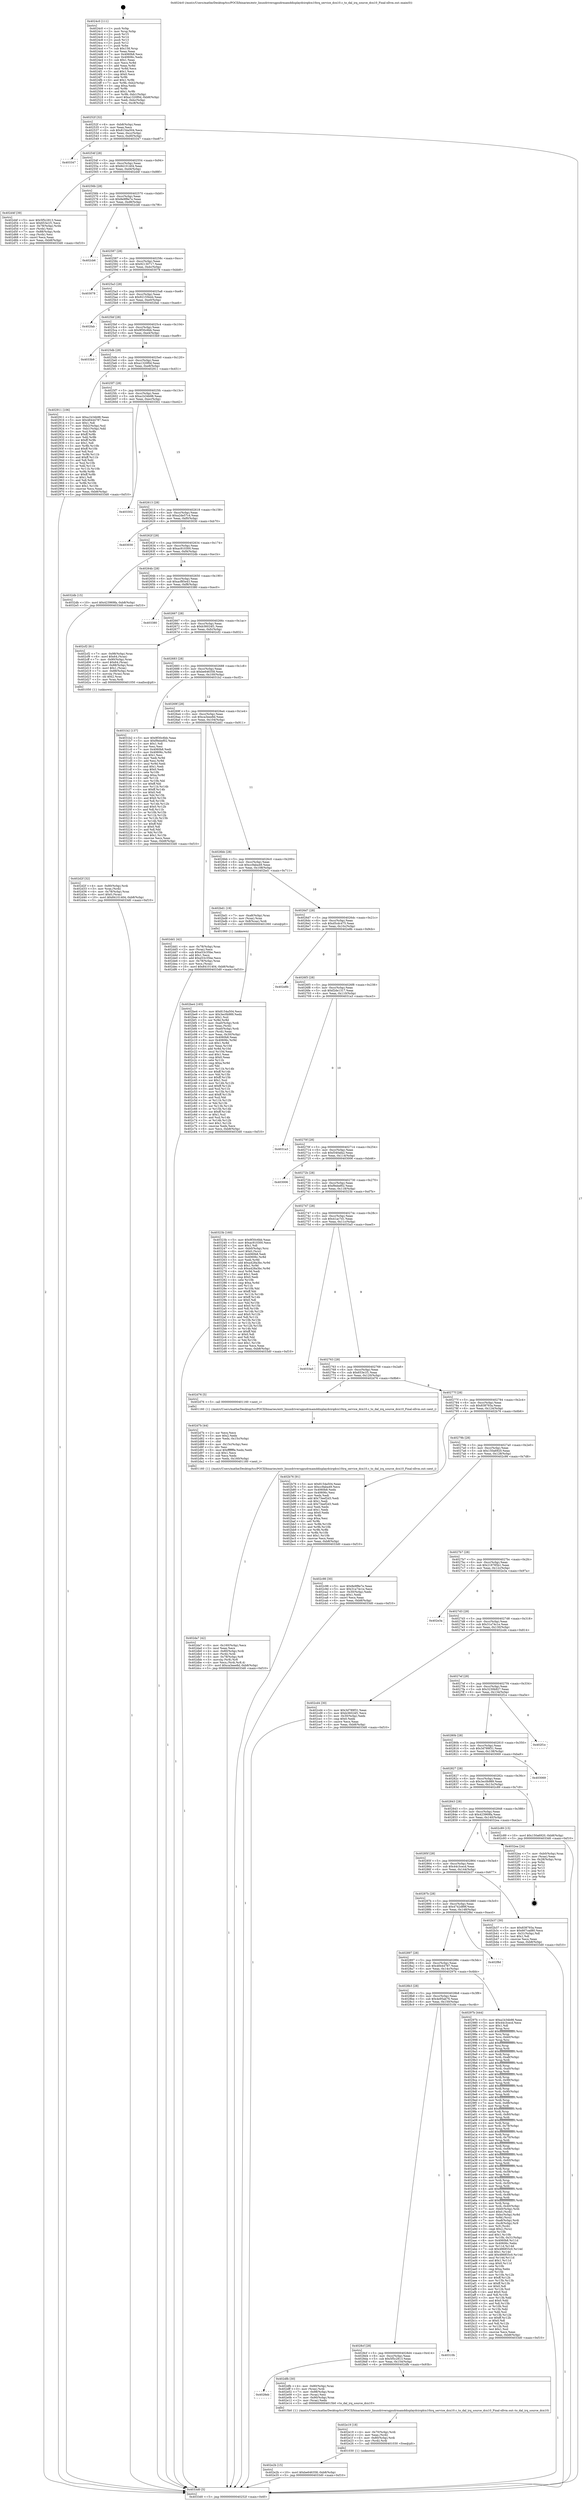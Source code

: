 digraph "0x4024c0" {
  label = "0x4024c0 (/mnt/c/Users/mathe/Desktop/tcc/POCII/binaries/extr_linuxdriversgpudrmamddisplaydcirqdcn10irq_service_dcn10.c_to_dal_irq_source_dcn10_Final-ollvm.out::main(0))"
  labelloc = "t"
  node[shape=record]

  Entry [label="",width=0.3,height=0.3,shape=circle,fillcolor=black,style=filled]
  "0x40252f" [label="{
     0x40252f [32]\l
     | [instrs]\l
     &nbsp;&nbsp;0x40252f \<+6\>: mov -0xb8(%rbp),%eax\l
     &nbsp;&nbsp;0x402535 \<+2\>: mov %eax,%ecx\l
     &nbsp;&nbsp;0x402537 \<+6\>: sub $0x8154a504,%ecx\l
     &nbsp;&nbsp;0x40253d \<+6\>: mov %eax,-0xcc(%rbp)\l
     &nbsp;&nbsp;0x402543 \<+6\>: mov %ecx,-0xd0(%rbp)\l
     &nbsp;&nbsp;0x402549 \<+6\>: je 0000000000403347 \<main+0xe87\>\l
  }"]
  "0x403347" [label="{
     0x403347\l
  }", style=dashed]
  "0x40254f" [label="{
     0x40254f [28]\l
     | [instrs]\l
     &nbsp;&nbsp;0x40254f \<+5\>: jmp 0000000000402554 \<main+0x94\>\l
     &nbsp;&nbsp;0x402554 \<+6\>: mov -0xcc(%rbp),%eax\l
     &nbsp;&nbsp;0x40255a \<+5\>: sub $0x84101404,%eax\l
     &nbsp;&nbsp;0x40255f \<+6\>: mov %eax,-0xd4(%rbp)\l
     &nbsp;&nbsp;0x402565 \<+6\>: je 0000000000402d4f \<main+0x88f\>\l
  }"]
  Exit [label="",width=0.3,height=0.3,shape=circle,fillcolor=black,style=filled,peripheries=2]
  "0x402d4f" [label="{
     0x402d4f [39]\l
     | [instrs]\l
     &nbsp;&nbsp;0x402d4f \<+5\>: mov $0x5f5c2813,%eax\l
     &nbsp;&nbsp;0x402d54 \<+5\>: mov $0x653e1f1,%ecx\l
     &nbsp;&nbsp;0x402d59 \<+4\>: mov -0x78(%rbp),%rdx\l
     &nbsp;&nbsp;0x402d5d \<+2\>: mov (%rdx),%esi\l
     &nbsp;&nbsp;0x402d5f \<+7\>: mov -0x88(%rbp),%rdx\l
     &nbsp;&nbsp;0x402d66 \<+2\>: cmp (%rdx),%esi\l
     &nbsp;&nbsp;0x402d68 \<+3\>: cmovl %ecx,%eax\l
     &nbsp;&nbsp;0x402d6b \<+6\>: mov %eax,-0xb8(%rbp)\l
     &nbsp;&nbsp;0x402d71 \<+5\>: jmp 00000000004033d0 \<main+0xf10\>\l
  }"]
  "0x40256b" [label="{
     0x40256b [28]\l
     | [instrs]\l
     &nbsp;&nbsp;0x40256b \<+5\>: jmp 0000000000402570 \<main+0xb0\>\l
     &nbsp;&nbsp;0x402570 \<+6\>: mov -0xcc(%rbp),%eax\l
     &nbsp;&nbsp;0x402576 \<+5\>: sub $0x8e9f8e7e,%eax\l
     &nbsp;&nbsp;0x40257b \<+6\>: mov %eax,-0xd8(%rbp)\l
     &nbsp;&nbsp;0x402581 \<+6\>: je 0000000000402cb6 \<main+0x7f6\>\l
  }"]
  "0x402e2b" [label="{
     0x402e2b [15]\l
     | [instrs]\l
     &nbsp;&nbsp;0x402e2b \<+10\>: movl $0xbe646358,-0xb8(%rbp)\l
     &nbsp;&nbsp;0x402e35 \<+5\>: jmp 00000000004033d0 \<main+0xf10\>\l
  }"]
  "0x402cb6" [label="{
     0x402cb6\l
  }", style=dashed]
  "0x402587" [label="{
     0x402587 [28]\l
     | [instrs]\l
     &nbsp;&nbsp;0x402587 \<+5\>: jmp 000000000040258c \<main+0xcc\>\l
     &nbsp;&nbsp;0x40258c \<+6\>: mov -0xcc(%rbp),%eax\l
     &nbsp;&nbsp;0x402592 \<+5\>: sub $0x92130717,%eax\l
     &nbsp;&nbsp;0x402597 \<+6\>: mov %eax,-0xdc(%rbp)\l
     &nbsp;&nbsp;0x40259d \<+6\>: je 0000000000403078 \<main+0xbb8\>\l
  }"]
  "0x402e19" [label="{
     0x402e19 [18]\l
     | [instrs]\l
     &nbsp;&nbsp;0x402e19 \<+4\>: mov -0x70(%rbp),%rdi\l
     &nbsp;&nbsp;0x402e1d \<+2\>: mov %eax,(%rdi)\l
     &nbsp;&nbsp;0x402e1f \<+4\>: mov -0x80(%rbp),%rdi\l
     &nbsp;&nbsp;0x402e23 \<+3\>: mov (%rdi),%rdi\l
     &nbsp;&nbsp;0x402e26 \<+5\>: call 0000000000401030 \<free@plt\>\l
     | [calls]\l
     &nbsp;&nbsp;0x401030 \{1\} (unknown)\l
  }"]
  "0x403078" [label="{
     0x403078\l
  }", style=dashed]
  "0x4025a3" [label="{
     0x4025a3 [28]\l
     | [instrs]\l
     &nbsp;&nbsp;0x4025a3 \<+5\>: jmp 00000000004025a8 \<main+0xe8\>\l
     &nbsp;&nbsp;0x4025a8 \<+6\>: mov -0xcc(%rbp),%eax\l
     &nbsp;&nbsp;0x4025ae \<+5\>: sub $0x92155b44,%eax\l
     &nbsp;&nbsp;0x4025b3 \<+6\>: mov %eax,-0xe0(%rbp)\l
     &nbsp;&nbsp;0x4025b9 \<+6\>: je 0000000000402fab \<main+0xaeb\>\l
  }"]
  "0x4028eb" [label="{
     0x4028eb\l
  }", style=dashed]
  "0x402fab" [label="{
     0x402fab\l
  }", style=dashed]
  "0x4025bf" [label="{
     0x4025bf [28]\l
     | [instrs]\l
     &nbsp;&nbsp;0x4025bf \<+5\>: jmp 00000000004025c4 \<main+0x104\>\l
     &nbsp;&nbsp;0x4025c4 \<+6\>: mov -0xcc(%rbp),%eax\l
     &nbsp;&nbsp;0x4025ca \<+5\>: sub $0x9f30c6bb,%eax\l
     &nbsp;&nbsp;0x4025cf \<+6\>: mov %eax,-0xe4(%rbp)\l
     &nbsp;&nbsp;0x4025d5 \<+6\>: je 00000000004033b9 \<main+0xef9\>\l
  }"]
  "0x402dfb" [label="{
     0x402dfb [30]\l
     | [instrs]\l
     &nbsp;&nbsp;0x402dfb \<+4\>: mov -0x80(%rbp),%rax\l
     &nbsp;&nbsp;0x402dff \<+3\>: mov (%rax),%rdi\l
     &nbsp;&nbsp;0x402e02 \<+7\>: mov -0x98(%rbp),%rax\l
     &nbsp;&nbsp;0x402e09 \<+2\>: mov (%rax),%esi\l
     &nbsp;&nbsp;0x402e0b \<+7\>: mov -0x90(%rbp),%rax\l
     &nbsp;&nbsp;0x402e12 \<+2\>: mov (%rax),%edx\l
     &nbsp;&nbsp;0x402e14 \<+5\>: call 00000000004015b0 \<to_dal_irq_source_dcn10\>\l
     | [calls]\l
     &nbsp;&nbsp;0x4015b0 \{1\} (/mnt/c/Users/mathe/Desktop/tcc/POCII/binaries/extr_linuxdriversgpudrmamddisplaydcirqdcn10irq_service_dcn10.c_to_dal_irq_source_dcn10_Final-ollvm.out::to_dal_irq_source_dcn10)\l
  }"]
  "0x4033b9" [label="{
     0x4033b9\l
  }", style=dashed]
  "0x4025db" [label="{
     0x4025db [28]\l
     | [instrs]\l
     &nbsp;&nbsp;0x4025db \<+5\>: jmp 00000000004025e0 \<main+0x120\>\l
     &nbsp;&nbsp;0x4025e0 \<+6\>: mov -0xcc(%rbp),%eax\l
     &nbsp;&nbsp;0x4025e6 \<+5\>: sub $0xa1320f0d,%eax\l
     &nbsp;&nbsp;0x4025eb \<+6\>: mov %eax,-0xe8(%rbp)\l
     &nbsp;&nbsp;0x4025f1 \<+6\>: je 0000000000402911 \<main+0x451\>\l
  }"]
  "0x4028cf" [label="{
     0x4028cf [28]\l
     | [instrs]\l
     &nbsp;&nbsp;0x4028cf \<+5\>: jmp 00000000004028d4 \<main+0x414\>\l
     &nbsp;&nbsp;0x4028d4 \<+6\>: mov -0xcc(%rbp),%eax\l
     &nbsp;&nbsp;0x4028da \<+5\>: sub $0x5f5c2813,%eax\l
     &nbsp;&nbsp;0x4028df \<+6\>: mov %eax,-0x154(%rbp)\l
     &nbsp;&nbsp;0x4028e5 \<+6\>: je 0000000000402dfb \<main+0x93b\>\l
  }"]
  "0x402911" [label="{
     0x402911 [106]\l
     | [instrs]\l
     &nbsp;&nbsp;0x402911 \<+5\>: mov $0xa1b34b98,%eax\l
     &nbsp;&nbsp;0x402916 \<+5\>: mov $0x48444787,%ecx\l
     &nbsp;&nbsp;0x40291b \<+2\>: mov $0x1,%dl\l
     &nbsp;&nbsp;0x40291d \<+7\>: mov -0xb2(%rbp),%sil\l
     &nbsp;&nbsp;0x402924 \<+7\>: mov -0xb1(%rbp),%dil\l
     &nbsp;&nbsp;0x40292b \<+3\>: mov %sil,%r8b\l
     &nbsp;&nbsp;0x40292e \<+4\>: xor $0xff,%r8b\l
     &nbsp;&nbsp;0x402932 \<+3\>: mov %dil,%r9b\l
     &nbsp;&nbsp;0x402935 \<+4\>: xor $0xff,%r9b\l
     &nbsp;&nbsp;0x402939 \<+3\>: xor $0x1,%dl\l
     &nbsp;&nbsp;0x40293c \<+3\>: mov %r8b,%r10b\l
     &nbsp;&nbsp;0x40293f \<+4\>: and $0xff,%r10b\l
     &nbsp;&nbsp;0x402943 \<+3\>: and %dl,%sil\l
     &nbsp;&nbsp;0x402946 \<+3\>: mov %r9b,%r11b\l
     &nbsp;&nbsp;0x402949 \<+4\>: and $0xff,%r11b\l
     &nbsp;&nbsp;0x40294d \<+3\>: and %dl,%dil\l
     &nbsp;&nbsp;0x402950 \<+3\>: or %sil,%r10b\l
     &nbsp;&nbsp;0x402953 \<+3\>: or %dil,%r11b\l
     &nbsp;&nbsp;0x402956 \<+3\>: xor %r11b,%r10b\l
     &nbsp;&nbsp;0x402959 \<+3\>: or %r9b,%r8b\l
     &nbsp;&nbsp;0x40295c \<+4\>: xor $0xff,%r8b\l
     &nbsp;&nbsp;0x402960 \<+3\>: or $0x1,%dl\l
     &nbsp;&nbsp;0x402963 \<+3\>: and %dl,%r8b\l
     &nbsp;&nbsp;0x402966 \<+3\>: or %r8b,%r10b\l
     &nbsp;&nbsp;0x402969 \<+4\>: test $0x1,%r10b\l
     &nbsp;&nbsp;0x40296d \<+3\>: cmovne %ecx,%eax\l
     &nbsp;&nbsp;0x402970 \<+6\>: mov %eax,-0xb8(%rbp)\l
     &nbsp;&nbsp;0x402976 \<+5\>: jmp 00000000004033d0 \<main+0xf10\>\l
  }"]
  "0x4025f7" [label="{
     0x4025f7 [28]\l
     | [instrs]\l
     &nbsp;&nbsp;0x4025f7 \<+5\>: jmp 00000000004025fc \<main+0x13c\>\l
     &nbsp;&nbsp;0x4025fc \<+6\>: mov -0xcc(%rbp),%eax\l
     &nbsp;&nbsp;0x402602 \<+5\>: sub $0xa1b34b98,%eax\l
     &nbsp;&nbsp;0x402607 \<+6\>: mov %eax,-0xec(%rbp)\l
     &nbsp;&nbsp;0x40260d \<+6\>: je 0000000000403302 \<main+0xe42\>\l
  }"]
  "0x4033d0" [label="{
     0x4033d0 [5]\l
     | [instrs]\l
     &nbsp;&nbsp;0x4033d0 \<+5\>: jmp 000000000040252f \<main+0x6f\>\l
  }"]
  "0x4024c0" [label="{
     0x4024c0 [111]\l
     | [instrs]\l
     &nbsp;&nbsp;0x4024c0 \<+1\>: push %rbp\l
     &nbsp;&nbsp;0x4024c1 \<+3\>: mov %rsp,%rbp\l
     &nbsp;&nbsp;0x4024c4 \<+2\>: push %r15\l
     &nbsp;&nbsp;0x4024c6 \<+2\>: push %r14\l
     &nbsp;&nbsp;0x4024c8 \<+2\>: push %r13\l
     &nbsp;&nbsp;0x4024ca \<+2\>: push %r12\l
     &nbsp;&nbsp;0x4024cc \<+1\>: push %rbx\l
     &nbsp;&nbsp;0x4024cd \<+7\>: sub $0x158,%rsp\l
     &nbsp;&nbsp;0x4024d4 \<+2\>: xor %eax,%eax\l
     &nbsp;&nbsp;0x4024d6 \<+7\>: mov 0x4060b8,%ecx\l
     &nbsp;&nbsp;0x4024dd \<+7\>: mov 0x40606c,%edx\l
     &nbsp;&nbsp;0x4024e4 \<+3\>: sub $0x1,%eax\l
     &nbsp;&nbsp;0x4024e7 \<+3\>: mov %ecx,%r8d\l
     &nbsp;&nbsp;0x4024ea \<+3\>: add %eax,%r8d\l
     &nbsp;&nbsp;0x4024ed \<+4\>: imul %r8d,%ecx\l
     &nbsp;&nbsp;0x4024f1 \<+3\>: and $0x1,%ecx\l
     &nbsp;&nbsp;0x4024f4 \<+3\>: cmp $0x0,%ecx\l
     &nbsp;&nbsp;0x4024f7 \<+4\>: sete %r9b\l
     &nbsp;&nbsp;0x4024fb \<+4\>: and $0x1,%r9b\l
     &nbsp;&nbsp;0x4024ff \<+7\>: mov %r9b,-0xb2(%rbp)\l
     &nbsp;&nbsp;0x402506 \<+3\>: cmp $0xa,%edx\l
     &nbsp;&nbsp;0x402509 \<+4\>: setl %r9b\l
     &nbsp;&nbsp;0x40250d \<+4\>: and $0x1,%r9b\l
     &nbsp;&nbsp;0x402511 \<+7\>: mov %r9b,-0xb1(%rbp)\l
     &nbsp;&nbsp;0x402518 \<+10\>: movl $0xa1320f0d,-0xb8(%rbp)\l
     &nbsp;&nbsp;0x402522 \<+6\>: mov %edi,-0xbc(%rbp)\l
     &nbsp;&nbsp;0x402528 \<+7\>: mov %rsi,-0xc8(%rbp)\l
  }"]
  "0x40310b" [label="{
     0x40310b\l
  }", style=dashed]
  "0x403302" [label="{
     0x403302\l
  }", style=dashed]
  "0x402613" [label="{
     0x402613 [28]\l
     | [instrs]\l
     &nbsp;&nbsp;0x402613 \<+5\>: jmp 0000000000402618 \<main+0x158\>\l
     &nbsp;&nbsp;0x402618 \<+6\>: mov -0xcc(%rbp),%eax\l
     &nbsp;&nbsp;0x40261e \<+5\>: sub $0xa2de57c4,%eax\l
     &nbsp;&nbsp;0x402623 \<+6\>: mov %eax,-0xf0(%rbp)\l
     &nbsp;&nbsp;0x402629 \<+6\>: je 0000000000403030 \<main+0xb70\>\l
  }"]
  "0x402da7" [label="{
     0x402da7 [42]\l
     | [instrs]\l
     &nbsp;&nbsp;0x402da7 \<+6\>: mov -0x160(%rbp),%ecx\l
     &nbsp;&nbsp;0x402dad \<+3\>: imul %eax,%ecx\l
     &nbsp;&nbsp;0x402db0 \<+4\>: mov -0x80(%rbp),%rdi\l
     &nbsp;&nbsp;0x402db4 \<+3\>: mov (%rdi),%rdi\l
     &nbsp;&nbsp;0x402db7 \<+4\>: mov -0x78(%rbp),%r8\l
     &nbsp;&nbsp;0x402dbb \<+3\>: movslq (%r8),%r8\l
     &nbsp;&nbsp;0x402dbe \<+4\>: mov %ecx,(%rdi,%r8,4)\l
     &nbsp;&nbsp;0x402dc2 \<+10\>: movl $0xca3eee8d,-0xb8(%rbp)\l
     &nbsp;&nbsp;0x402dcc \<+5\>: jmp 00000000004033d0 \<main+0xf10\>\l
  }"]
  "0x403030" [label="{
     0x403030\l
  }", style=dashed]
  "0x40262f" [label="{
     0x40262f [28]\l
     | [instrs]\l
     &nbsp;&nbsp;0x40262f \<+5\>: jmp 0000000000402634 \<main+0x174\>\l
     &nbsp;&nbsp;0x402634 \<+6\>: mov -0xcc(%rbp),%eax\l
     &nbsp;&nbsp;0x40263a \<+5\>: sub $0xac910300,%eax\l
     &nbsp;&nbsp;0x40263f \<+6\>: mov %eax,-0xf4(%rbp)\l
     &nbsp;&nbsp;0x402645 \<+6\>: je 00000000004032db \<main+0xe1b\>\l
  }"]
  "0x402d7b" [label="{
     0x402d7b [44]\l
     | [instrs]\l
     &nbsp;&nbsp;0x402d7b \<+2\>: xor %ecx,%ecx\l
     &nbsp;&nbsp;0x402d7d \<+5\>: mov $0x2,%edx\l
     &nbsp;&nbsp;0x402d82 \<+6\>: mov %edx,-0x15c(%rbp)\l
     &nbsp;&nbsp;0x402d88 \<+1\>: cltd\l
     &nbsp;&nbsp;0x402d89 \<+6\>: mov -0x15c(%rbp),%esi\l
     &nbsp;&nbsp;0x402d8f \<+2\>: idiv %esi\l
     &nbsp;&nbsp;0x402d91 \<+6\>: imul $0xfffffffe,%edx,%edx\l
     &nbsp;&nbsp;0x402d97 \<+3\>: sub $0x1,%ecx\l
     &nbsp;&nbsp;0x402d9a \<+2\>: sub %ecx,%edx\l
     &nbsp;&nbsp;0x402d9c \<+6\>: mov %edx,-0x160(%rbp)\l
     &nbsp;&nbsp;0x402da2 \<+5\>: call 0000000000401160 \<next_i\>\l
     | [calls]\l
     &nbsp;&nbsp;0x401160 \{1\} (/mnt/c/Users/mathe/Desktop/tcc/POCII/binaries/extr_linuxdriversgpudrmamddisplaydcirqdcn10irq_service_dcn10.c_to_dal_irq_source_dcn10_Final-ollvm.out::next_i)\l
  }"]
  "0x4032db" [label="{
     0x4032db [15]\l
     | [instrs]\l
     &nbsp;&nbsp;0x4032db \<+10\>: movl $0x423969fa,-0xb8(%rbp)\l
     &nbsp;&nbsp;0x4032e5 \<+5\>: jmp 00000000004033d0 \<main+0xf10\>\l
  }"]
  "0x40264b" [label="{
     0x40264b [28]\l
     | [instrs]\l
     &nbsp;&nbsp;0x40264b \<+5\>: jmp 0000000000402650 \<main+0x190\>\l
     &nbsp;&nbsp;0x402650 \<+6\>: mov -0xcc(%rbp),%eax\l
     &nbsp;&nbsp;0x402656 \<+5\>: sub $0xacf85e43,%eax\l
     &nbsp;&nbsp;0x40265b \<+6\>: mov %eax,-0xf8(%rbp)\l
     &nbsp;&nbsp;0x402661 \<+6\>: je 0000000000403380 \<main+0xec0\>\l
  }"]
  "0x402d2f" [label="{
     0x402d2f [32]\l
     | [instrs]\l
     &nbsp;&nbsp;0x402d2f \<+4\>: mov -0x80(%rbp),%rdi\l
     &nbsp;&nbsp;0x402d33 \<+3\>: mov %rax,(%rdi)\l
     &nbsp;&nbsp;0x402d36 \<+4\>: mov -0x78(%rbp),%rax\l
     &nbsp;&nbsp;0x402d3a \<+6\>: movl $0x0,(%rax)\l
     &nbsp;&nbsp;0x402d40 \<+10\>: movl $0x84101404,-0xb8(%rbp)\l
     &nbsp;&nbsp;0x402d4a \<+5\>: jmp 00000000004033d0 \<main+0xf10\>\l
  }"]
  "0x403380" [label="{
     0x403380\l
  }", style=dashed]
  "0x402667" [label="{
     0x402667 [28]\l
     | [instrs]\l
     &nbsp;&nbsp;0x402667 \<+5\>: jmp 000000000040266c \<main+0x1ac\>\l
     &nbsp;&nbsp;0x40266c \<+6\>: mov -0xcc(%rbp),%eax\l
     &nbsp;&nbsp;0x402672 \<+5\>: sub $0xb36024f1,%eax\l
     &nbsp;&nbsp;0x402677 \<+6\>: mov %eax,-0xfc(%rbp)\l
     &nbsp;&nbsp;0x40267d \<+6\>: je 0000000000402cf2 \<main+0x832\>\l
  }"]
  "0x402be4" [label="{
     0x402be4 [165]\l
     | [instrs]\l
     &nbsp;&nbsp;0x402be4 \<+5\>: mov $0x8154a504,%ecx\l
     &nbsp;&nbsp;0x402be9 \<+5\>: mov $0x3ec0b989,%edx\l
     &nbsp;&nbsp;0x402bee \<+3\>: mov $0x1,%sil\l
     &nbsp;&nbsp;0x402bf1 \<+3\>: xor %r8d,%r8d\l
     &nbsp;&nbsp;0x402bf4 \<+7\>: mov -0xa0(%rbp),%rdi\l
     &nbsp;&nbsp;0x402bfb \<+2\>: mov %eax,(%rdi)\l
     &nbsp;&nbsp;0x402bfd \<+7\>: mov -0xa0(%rbp),%rdi\l
     &nbsp;&nbsp;0x402c04 \<+2\>: mov (%rdi),%eax\l
     &nbsp;&nbsp;0x402c06 \<+3\>: mov %eax,-0x30(%rbp)\l
     &nbsp;&nbsp;0x402c09 \<+7\>: mov 0x4060b8,%eax\l
     &nbsp;&nbsp;0x402c10 \<+8\>: mov 0x40606c,%r9d\l
     &nbsp;&nbsp;0x402c18 \<+4\>: sub $0x1,%r8d\l
     &nbsp;&nbsp;0x402c1c \<+3\>: mov %eax,%r10d\l
     &nbsp;&nbsp;0x402c1f \<+3\>: add %r8d,%r10d\l
     &nbsp;&nbsp;0x402c22 \<+4\>: imul %r10d,%eax\l
     &nbsp;&nbsp;0x402c26 \<+3\>: and $0x1,%eax\l
     &nbsp;&nbsp;0x402c29 \<+3\>: cmp $0x0,%eax\l
     &nbsp;&nbsp;0x402c2c \<+4\>: sete %r11b\l
     &nbsp;&nbsp;0x402c30 \<+4\>: cmp $0xa,%r9d\l
     &nbsp;&nbsp;0x402c34 \<+3\>: setl %bl\l
     &nbsp;&nbsp;0x402c37 \<+3\>: mov %r11b,%r14b\l
     &nbsp;&nbsp;0x402c3a \<+4\>: xor $0xff,%r14b\l
     &nbsp;&nbsp;0x402c3e \<+3\>: mov %bl,%r15b\l
     &nbsp;&nbsp;0x402c41 \<+4\>: xor $0xff,%r15b\l
     &nbsp;&nbsp;0x402c45 \<+4\>: xor $0x1,%sil\l
     &nbsp;&nbsp;0x402c49 \<+3\>: mov %r14b,%r12b\l
     &nbsp;&nbsp;0x402c4c \<+4\>: and $0xff,%r12b\l
     &nbsp;&nbsp;0x402c50 \<+3\>: and %sil,%r11b\l
     &nbsp;&nbsp;0x402c53 \<+3\>: mov %r15b,%r13b\l
     &nbsp;&nbsp;0x402c56 \<+4\>: and $0xff,%r13b\l
     &nbsp;&nbsp;0x402c5a \<+3\>: and %sil,%bl\l
     &nbsp;&nbsp;0x402c5d \<+3\>: or %r11b,%r12b\l
     &nbsp;&nbsp;0x402c60 \<+3\>: or %bl,%r13b\l
     &nbsp;&nbsp;0x402c63 \<+3\>: xor %r13b,%r12b\l
     &nbsp;&nbsp;0x402c66 \<+3\>: or %r15b,%r14b\l
     &nbsp;&nbsp;0x402c69 \<+4\>: xor $0xff,%r14b\l
     &nbsp;&nbsp;0x402c6d \<+4\>: or $0x1,%sil\l
     &nbsp;&nbsp;0x402c71 \<+3\>: and %sil,%r14b\l
     &nbsp;&nbsp;0x402c74 \<+3\>: or %r14b,%r12b\l
     &nbsp;&nbsp;0x402c77 \<+4\>: test $0x1,%r12b\l
     &nbsp;&nbsp;0x402c7b \<+3\>: cmovne %edx,%ecx\l
     &nbsp;&nbsp;0x402c7e \<+6\>: mov %ecx,-0xb8(%rbp)\l
     &nbsp;&nbsp;0x402c84 \<+5\>: jmp 00000000004033d0 \<main+0xf10\>\l
  }"]
  "0x402cf2" [label="{
     0x402cf2 [61]\l
     | [instrs]\l
     &nbsp;&nbsp;0x402cf2 \<+7\>: mov -0x98(%rbp),%rax\l
     &nbsp;&nbsp;0x402cf9 \<+6\>: movl $0x64,(%rax)\l
     &nbsp;&nbsp;0x402cff \<+7\>: mov -0x90(%rbp),%rax\l
     &nbsp;&nbsp;0x402d06 \<+6\>: movl $0x64,(%rax)\l
     &nbsp;&nbsp;0x402d0c \<+7\>: mov -0x88(%rbp),%rax\l
     &nbsp;&nbsp;0x402d13 \<+6\>: movl $0x1,(%rax)\l
     &nbsp;&nbsp;0x402d19 \<+7\>: mov -0x88(%rbp),%rax\l
     &nbsp;&nbsp;0x402d20 \<+3\>: movslq (%rax),%rax\l
     &nbsp;&nbsp;0x402d23 \<+4\>: shl $0x2,%rax\l
     &nbsp;&nbsp;0x402d27 \<+3\>: mov %rax,%rdi\l
     &nbsp;&nbsp;0x402d2a \<+5\>: call 0000000000401050 \<malloc@plt\>\l
     | [calls]\l
     &nbsp;&nbsp;0x401050 \{1\} (unknown)\l
  }"]
  "0x402683" [label="{
     0x402683 [28]\l
     | [instrs]\l
     &nbsp;&nbsp;0x402683 \<+5\>: jmp 0000000000402688 \<main+0x1c8\>\l
     &nbsp;&nbsp;0x402688 \<+6\>: mov -0xcc(%rbp),%eax\l
     &nbsp;&nbsp;0x40268e \<+5\>: sub $0xbe646358,%eax\l
     &nbsp;&nbsp;0x402693 \<+6\>: mov %eax,-0x100(%rbp)\l
     &nbsp;&nbsp;0x402699 \<+6\>: je 00000000004031b2 \<main+0xcf2\>\l
  }"]
  "0x4028b3" [label="{
     0x4028b3 [28]\l
     | [instrs]\l
     &nbsp;&nbsp;0x4028b3 \<+5\>: jmp 00000000004028b8 \<main+0x3f8\>\l
     &nbsp;&nbsp;0x4028b8 \<+6\>: mov -0xcc(%rbp),%eax\l
     &nbsp;&nbsp;0x4028be \<+5\>: sub $0x4e95ab76,%eax\l
     &nbsp;&nbsp;0x4028c3 \<+6\>: mov %eax,-0x150(%rbp)\l
     &nbsp;&nbsp;0x4028c9 \<+6\>: je 000000000040310b \<main+0xc4b\>\l
  }"]
  "0x4031b2" [label="{
     0x4031b2 [137]\l
     | [instrs]\l
     &nbsp;&nbsp;0x4031b2 \<+5\>: mov $0x9f30c6bb,%eax\l
     &nbsp;&nbsp;0x4031b7 \<+5\>: mov $0xf9ebef02,%ecx\l
     &nbsp;&nbsp;0x4031bc \<+2\>: mov $0x1,%dl\l
     &nbsp;&nbsp;0x4031be \<+2\>: xor %esi,%esi\l
     &nbsp;&nbsp;0x4031c0 \<+7\>: mov 0x4060b8,%edi\l
     &nbsp;&nbsp;0x4031c7 \<+8\>: mov 0x40606c,%r8d\l
     &nbsp;&nbsp;0x4031cf \<+3\>: sub $0x1,%esi\l
     &nbsp;&nbsp;0x4031d2 \<+3\>: mov %edi,%r9d\l
     &nbsp;&nbsp;0x4031d5 \<+3\>: add %esi,%r9d\l
     &nbsp;&nbsp;0x4031d8 \<+4\>: imul %r9d,%edi\l
     &nbsp;&nbsp;0x4031dc \<+3\>: and $0x1,%edi\l
     &nbsp;&nbsp;0x4031df \<+3\>: cmp $0x0,%edi\l
     &nbsp;&nbsp;0x4031e2 \<+4\>: sete %r10b\l
     &nbsp;&nbsp;0x4031e6 \<+4\>: cmp $0xa,%r8d\l
     &nbsp;&nbsp;0x4031ea \<+4\>: setl %r11b\l
     &nbsp;&nbsp;0x4031ee \<+3\>: mov %r10b,%bl\l
     &nbsp;&nbsp;0x4031f1 \<+3\>: xor $0xff,%bl\l
     &nbsp;&nbsp;0x4031f4 \<+3\>: mov %r11b,%r14b\l
     &nbsp;&nbsp;0x4031f7 \<+4\>: xor $0xff,%r14b\l
     &nbsp;&nbsp;0x4031fb \<+3\>: xor $0x0,%dl\l
     &nbsp;&nbsp;0x4031fe \<+3\>: mov %bl,%r15b\l
     &nbsp;&nbsp;0x403201 \<+4\>: and $0x0,%r15b\l
     &nbsp;&nbsp;0x403205 \<+3\>: and %dl,%r10b\l
     &nbsp;&nbsp;0x403208 \<+3\>: mov %r14b,%r12b\l
     &nbsp;&nbsp;0x40320b \<+4\>: and $0x0,%r12b\l
     &nbsp;&nbsp;0x40320f \<+3\>: and %dl,%r11b\l
     &nbsp;&nbsp;0x403212 \<+3\>: or %r10b,%r15b\l
     &nbsp;&nbsp;0x403215 \<+3\>: or %r11b,%r12b\l
     &nbsp;&nbsp;0x403218 \<+3\>: xor %r12b,%r15b\l
     &nbsp;&nbsp;0x40321b \<+3\>: or %r14b,%bl\l
     &nbsp;&nbsp;0x40321e \<+3\>: xor $0xff,%bl\l
     &nbsp;&nbsp;0x403221 \<+3\>: or $0x0,%dl\l
     &nbsp;&nbsp;0x403224 \<+2\>: and %dl,%bl\l
     &nbsp;&nbsp;0x403226 \<+3\>: or %bl,%r15b\l
     &nbsp;&nbsp;0x403229 \<+4\>: test $0x1,%r15b\l
     &nbsp;&nbsp;0x40322d \<+3\>: cmovne %ecx,%eax\l
     &nbsp;&nbsp;0x403230 \<+6\>: mov %eax,-0xb8(%rbp)\l
     &nbsp;&nbsp;0x403236 \<+5\>: jmp 00000000004033d0 \<main+0xf10\>\l
  }"]
  "0x40269f" [label="{
     0x40269f [28]\l
     | [instrs]\l
     &nbsp;&nbsp;0x40269f \<+5\>: jmp 00000000004026a4 \<main+0x1e4\>\l
     &nbsp;&nbsp;0x4026a4 \<+6\>: mov -0xcc(%rbp),%eax\l
     &nbsp;&nbsp;0x4026aa \<+5\>: sub $0xca3eee8d,%eax\l
     &nbsp;&nbsp;0x4026af \<+6\>: mov %eax,-0x104(%rbp)\l
     &nbsp;&nbsp;0x4026b5 \<+6\>: je 0000000000402dd1 \<main+0x911\>\l
  }"]
  "0x40297b" [label="{
     0x40297b [444]\l
     | [instrs]\l
     &nbsp;&nbsp;0x40297b \<+5\>: mov $0xa1b34b98,%eax\l
     &nbsp;&nbsp;0x402980 \<+5\>: mov $0x44c3cecd,%ecx\l
     &nbsp;&nbsp;0x402985 \<+2\>: mov $0x1,%dl\l
     &nbsp;&nbsp;0x402987 \<+3\>: mov %rsp,%rsi\l
     &nbsp;&nbsp;0x40298a \<+4\>: add $0xfffffffffffffff0,%rsi\l
     &nbsp;&nbsp;0x40298e \<+3\>: mov %rsi,%rsp\l
     &nbsp;&nbsp;0x402991 \<+7\>: mov %rsi,-0xb0(%rbp)\l
     &nbsp;&nbsp;0x402998 \<+3\>: mov %rsp,%rsi\l
     &nbsp;&nbsp;0x40299b \<+4\>: add $0xfffffffffffffff0,%rsi\l
     &nbsp;&nbsp;0x40299f \<+3\>: mov %rsi,%rsp\l
     &nbsp;&nbsp;0x4029a2 \<+3\>: mov %rsp,%rdi\l
     &nbsp;&nbsp;0x4029a5 \<+4\>: add $0xfffffffffffffff0,%rdi\l
     &nbsp;&nbsp;0x4029a9 \<+3\>: mov %rdi,%rsp\l
     &nbsp;&nbsp;0x4029ac \<+7\>: mov %rdi,-0xa8(%rbp)\l
     &nbsp;&nbsp;0x4029b3 \<+3\>: mov %rsp,%rdi\l
     &nbsp;&nbsp;0x4029b6 \<+4\>: add $0xfffffffffffffff0,%rdi\l
     &nbsp;&nbsp;0x4029ba \<+3\>: mov %rdi,%rsp\l
     &nbsp;&nbsp;0x4029bd \<+7\>: mov %rdi,-0xa0(%rbp)\l
     &nbsp;&nbsp;0x4029c4 \<+3\>: mov %rsp,%rdi\l
     &nbsp;&nbsp;0x4029c7 \<+4\>: add $0xfffffffffffffff0,%rdi\l
     &nbsp;&nbsp;0x4029cb \<+3\>: mov %rdi,%rsp\l
     &nbsp;&nbsp;0x4029ce \<+7\>: mov %rdi,-0x98(%rbp)\l
     &nbsp;&nbsp;0x4029d5 \<+3\>: mov %rsp,%rdi\l
     &nbsp;&nbsp;0x4029d8 \<+4\>: add $0xfffffffffffffff0,%rdi\l
     &nbsp;&nbsp;0x4029dc \<+3\>: mov %rdi,%rsp\l
     &nbsp;&nbsp;0x4029df \<+7\>: mov %rdi,-0x90(%rbp)\l
     &nbsp;&nbsp;0x4029e6 \<+3\>: mov %rsp,%rdi\l
     &nbsp;&nbsp;0x4029e9 \<+4\>: add $0xfffffffffffffff0,%rdi\l
     &nbsp;&nbsp;0x4029ed \<+3\>: mov %rdi,%rsp\l
     &nbsp;&nbsp;0x4029f0 \<+7\>: mov %rdi,-0x88(%rbp)\l
     &nbsp;&nbsp;0x4029f7 \<+3\>: mov %rsp,%rdi\l
     &nbsp;&nbsp;0x4029fa \<+4\>: add $0xfffffffffffffff0,%rdi\l
     &nbsp;&nbsp;0x4029fe \<+3\>: mov %rdi,%rsp\l
     &nbsp;&nbsp;0x402a01 \<+4\>: mov %rdi,-0x80(%rbp)\l
     &nbsp;&nbsp;0x402a05 \<+3\>: mov %rsp,%rdi\l
     &nbsp;&nbsp;0x402a08 \<+4\>: add $0xfffffffffffffff0,%rdi\l
     &nbsp;&nbsp;0x402a0c \<+3\>: mov %rdi,%rsp\l
     &nbsp;&nbsp;0x402a0f \<+4\>: mov %rdi,-0x78(%rbp)\l
     &nbsp;&nbsp;0x402a13 \<+3\>: mov %rsp,%rdi\l
     &nbsp;&nbsp;0x402a16 \<+4\>: add $0xfffffffffffffff0,%rdi\l
     &nbsp;&nbsp;0x402a1a \<+3\>: mov %rdi,%rsp\l
     &nbsp;&nbsp;0x402a1d \<+4\>: mov %rdi,-0x70(%rbp)\l
     &nbsp;&nbsp;0x402a21 \<+3\>: mov %rsp,%rdi\l
     &nbsp;&nbsp;0x402a24 \<+4\>: add $0xfffffffffffffff0,%rdi\l
     &nbsp;&nbsp;0x402a28 \<+3\>: mov %rdi,%rsp\l
     &nbsp;&nbsp;0x402a2b \<+4\>: mov %rdi,-0x68(%rbp)\l
     &nbsp;&nbsp;0x402a2f \<+3\>: mov %rsp,%rdi\l
     &nbsp;&nbsp;0x402a32 \<+4\>: add $0xfffffffffffffff0,%rdi\l
     &nbsp;&nbsp;0x402a36 \<+3\>: mov %rdi,%rsp\l
     &nbsp;&nbsp;0x402a39 \<+4\>: mov %rdi,-0x60(%rbp)\l
     &nbsp;&nbsp;0x402a3d \<+3\>: mov %rsp,%rdi\l
     &nbsp;&nbsp;0x402a40 \<+4\>: add $0xfffffffffffffff0,%rdi\l
     &nbsp;&nbsp;0x402a44 \<+3\>: mov %rdi,%rsp\l
     &nbsp;&nbsp;0x402a47 \<+4\>: mov %rdi,-0x58(%rbp)\l
     &nbsp;&nbsp;0x402a4b \<+3\>: mov %rsp,%rdi\l
     &nbsp;&nbsp;0x402a4e \<+4\>: add $0xfffffffffffffff0,%rdi\l
     &nbsp;&nbsp;0x402a52 \<+3\>: mov %rdi,%rsp\l
     &nbsp;&nbsp;0x402a55 \<+4\>: mov %rdi,-0x50(%rbp)\l
     &nbsp;&nbsp;0x402a59 \<+3\>: mov %rsp,%rdi\l
     &nbsp;&nbsp;0x402a5c \<+4\>: add $0xfffffffffffffff0,%rdi\l
     &nbsp;&nbsp;0x402a60 \<+3\>: mov %rdi,%rsp\l
     &nbsp;&nbsp;0x402a63 \<+4\>: mov %rdi,-0x48(%rbp)\l
     &nbsp;&nbsp;0x402a67 \<+3\>: mov %rsp,%rdi\l
     &nbsp;&nbsp;0x402a6a \<+4\>: add $0xfffffffffffffff0,%rdi\l
     &nbsp;&nbsp;0x402a6e \<+3\>: mov %rdi,%rsp\l
     &nbsp;&nbsp;0x402a71 \<+4\>: mov %rdi,-0x40(%rbp)\l
     &nbsp;&nbsp;0x402a75 \<+7\>: mov -0xb0(%rbp),%rdi\l
     &nbsp;&nbsp;0x402a7c \<+6\>: movl $0x0,(%rdi)\l
     &nbsp;&nbsp;0x402a82 \<+7\>: mov -0xbc(%rbp),%r8d\l
     &nbsp;&nbsp;0x402a89 \<+3\>: mov %r8d,(%rsi)\l
     &nbsp;&nbsp;0x402a8c \<+7\>: mov -0xa8(%rbp),%rdi\l
     &nbsp;&nbsp;0x402a93 \<+7\>: mov -0xc8(%rbp),%r9\l
     &nbsp;&nbsp;0x402a9a \<+3\>: mov %r9,(%rdi)\l
     &nbsp;&nbsp;0x402a9d \<+3\>: cmpl $0x2,(%rsi)\l
     &nbsp;&nbsp;0x402aa0 \<+4\>: setne %r10b\l
     &nbsp;&nbsp;0x402aa4 \<+4\>: and $0x1,%r10b\l
     &nbsp;&nbsp;0x402aa8 \<+4\>: mov %r10b,-0x31(%rbp)\l
     &nbsp;&nbsp;0x402aac \<+8\>: mov 0x4060b8,%r11d\l
     &nbsp;&nbsp;0x402ab4 \<+7\>: mov 0x40606c,%ebx\l
     &nbsp;&nbsp;0x402abb \<+3\>: mov %r11d,%r14d\l
     &nbsp;&nbsp;0x402abe \<+7\>: sub $0x486855c0,%r14d\l
     &nbsp;&nbsp;0x402ac5 \<+4\>: sub $0x1,%r14d\l
     &nbsp;&nbsp;0x402ac9 \<+7\>: add $0x486855c0,%r14d\l
     &nbsp;&nbsp;0x402ad0 \<+4\>: imul %r14d,%r11d\l
     &nbsp;&nbsp;0x402ad4 \<+4\>: and $0x1,%r11d\l
     &nbsp;&nbsp;0x402ad8 \<+4\>: cmp $0x0,%r11d\l
     &nbsp;&nbsp;0x402adc \<+4\>: sete %r10b\l
     &nbsp;&nbsp;0x402ae0 \<+3\>: cmp $0xa,%ebx\l
     &nbsp;&nbsp;0x402ae3 \<+4\>: setl %r15b\l
     &nbsp;&nbsp;0x402ae7 \<+3\>: mov %r10b,%r12b\l
     &nbsp;&nbsp;0x402aea \<+4\>: xor $0xff,%r12b\l
     &nbsp;&nbsp;0x402aee \<+3\>: mov %r15b,%r13b\l
     &nbsp;&nbsp;0x402af1 \<+4\>: xor $0xff,%r13b\l
     &nbsp;&nbsp;0x402af5 \<+3\>: xor $0x0,%dl\l
     &nbsp;&nbsp;0x402af8 \<+3\>: mov %r12b,%sil\l
     &nbsp;&nbsp;0x402afb \<+4\>: and $0x0,%sil\l
     &nbsp;&nbsp;0x402aff \<+3\>: and %dl,%r10b\l
     &nbsp;&nbsp;0x402b02 \<+3\>: mov %r13b,%dil\l
     &nbsp;&nbsp;0x402b05 \<+4\>: and $0x0,%dil\l
     &nbsp;&nbsp;0x402b09 \<+3\>: and %dl,%r15b\l
     &nbsp;&nbsp;0x402b0c \<+3\>: or %r10b,%sil\l
     &nbsp;&nbsp;0x402b0f \<+3\>: or %r15b,%dil\l
     &nbsp;&nbsp;0x402b12 \<+3\>: xor %dil,%sil\l
     &nbsp;&nbsp;0x402b15 \<+3\>: or %r13b,%r12b\l
     &nbsp;&nbsp;0x402b18 \<+4\>: xor $0xff,%r12b\l
     &nbsp;&nbsp;0x402b1c \<+3\>: or $0x0,%dl\l
     &nbsp;&nbsp;0x402b1f \<+3\>: and %dl,%r12b\l
     &nbsp;&nbsp;0x402b22 \<+3\>: or %r12b,%sil\l
     &nbsp;&nbsp;0x402b25 \<+4\>: test $0x1,%sil\l
     &nbsp;&nbsp;0x402b29 \<+3\>: cmovne %ecx,%eax\l
     &nbsp;&nbsp;0x402b2c \<+6\>: mov %eax,-0xb8(%rbp)\l
     &nbsp;&nbsp;0x402b32 \<+5\>: jmp 00000000004033d0 \<main+0xf10\>\l
  }"]
  "0x402dd1" [label="{
     0x402dd1 [42]\l
     | [instrs]\l
     &nbsp;&nbsp;0x402dd1 \<+4\>: mov -0x78(%rbp),%rax\l
     &nbsp;&nbsp;0x402dd5 \<+2\>: mov (%rax),%ecx\l
     &nbsp;&nbsp;0x402dd7 \<+6\>: sub $0xe53c35be,%ecx\l
     &nbsp;&nbsp;0x402ddd \<+3\>: add $0x1,%ecx\l
     &nbsp;&nbsp;0x402de0 \<+6\>: add $0xe53c35be,%ecx\l
     &nbsp;&nbsp;0x402de6 \<+4\>: mov -0x78(%rbp),%rax\l
     &nbsp;&nbsp;0x402dea \<+2\>: mov %ecx,(%rax)\l
     &nbsp;&nbsp;0x402dec \<+10\>: movl $0x84101404,-0xb8(%rbp)\l
     &nbsp;&nbsp;0x402df6 \<+5\>: jmp 00000000004033d0 \<main+0xf10\>\l
  }"]
  "0x4026bb" [label="{
     0x4026bb [28]\l
     | [instrs]\l
     &nbsp;&nbsp;0x4026bb \<+5\>: jmp 00000000004026c0 \<main+0x200\>\l
     &nbsp;&nbsp;0x4026c0 \<+6\>: mov -0xcc(%rbp),%eax\l
     &nbsp;&nbsp;0x4026c6 \<+5\>: sub $0xcc9aba49,%eax\l
     &nbsp;&nbsp;0x4026cb \<+6\>: mov %eax,-0x108(%rbp)\l
     &nbsp;&nbsp;0x4026d1 \<+6\>: je 0000000000402bd1 \<main+0x711\>\l
  }"]
  "0x402897" [label="{
     0x402897 [28]\l
     | [instrs]\l
     &nbsp;&nbsp;0x402897 \<+5\>: jmp 000000000040289c \<main+0x3dc\>\l
     &nbsp;&nbsp;0x40289c \<+6\>: mov -0xcc(%rbp),%eax\l
     &nbsp;&nbsp;0x4028a2 \<+5\>: sub $0x48444787,%eax\l
     &nbsp;&nbsp;0x4028a7 \<+6\>: mov %eax,-0x14c(%rbp)\l
     &nbsp;&nbsp;0x4028ad \<+6\>: je 000000000040297b \<main+0x4bb\>\l
  }"]
  "0x402bd1" [label="{
     0x402bd1 [19]\l
     | [instrs]\l
     &nbsp;&nbsp;0x402bd1 \<+7\>: mov -0xa8(%rbp),%rax\l
     &nbsp;&nbsp;0x402bd8 \<+3\>: mov (%rax),%rax\l
     &nbsp;&nbsp;0x402bdb \<+4\>: mov 0x8(%rax),%rdi\l
     &nbsp;&nbsp;0x402bdf \<+5\>: call 0000000000401060 \<atoi@plt\>\l
     | [calls]\l
     &nbsp;&nbsp;0x401060 \{1\} (unknown)\l
  }"]
  "0x4026d7" [label="{
     0x4026d7 [28]\l
     | [instrs]\l
     &nbsp;&nbsp;0x4026d7 \<+5\>: jmp 00000000004026dc \<main+0x21c\>\l
     &nbsp;&nbsp;0x4026dc \<+6\>: mov -0xcc(%rbp),%eax\l
     &nbsp;&nbsp;0x4026e2 \<+5\>: sub $0xd5cdc475,%eax\l
     &nbsp;&nbsp;0x4026e7 \<+6\>: mov %eax,-0x10c(%rbp)\l
     &nbsp;&nbsp;0x4026ed \<+6\>: je 0000000000402e8b \<main+0x9cb\>\l
  }"]
  "0x402f8d" [label="{
     0x402f8d\l
  }", style=dashed]
  "0x402e8b" [label="{
     0x402e8b\l
  }", style=dashed]
  "0x4026f3" [label="{
     0x4026f3 [28]\l
     | [instrs]\l
     &nbsp;&nbsp;0x4026f3 \<+5\>: jmp 00000000004026f8 \<main+0x238\>\l
     &nbsp;&nbsp;0x4026f8 \<+6\>: mov -0xcc(%rbp),%eax\l
     &nbsp;&nbsp;0x4026fe \<+5\>: sub $0xf2de1317,%eax\l
     &nbsp;&nbsp;0x402703 \<+6\>: mov %eax,-0x110(%rbp)\l
     &nbsp;&nbsp;0x402709 \<+6\>: je 00000000004031a3 \<main+0xce3\>\l
  }"]
  "0x40287b" [label="{
     0x40287b [28]\l
     | [instrs]\l
     &nbsp;&nbsp;0x40287b \<+5\>: jmp 0000000000402880 \<main+0x3c0\>\l
     &nbsp;&nbsp;0x402880 \<+6\>: mov -0xcc(%rbp),%eax\l
     &nbsp;&nbsp;0x402886 \<+5\>: sub $0x4742d89f,%eax\l
     &nbsp;&nbsp;0x40288b \<+6\>: mov %eax,-0x148(%rbp)\l
     &nbsp;&nbsp;0x402891 \<+6\>: je 0000000000402f8d \<main+0xacd\>\l
  }"]
  "0x4031a3" [label="{
     0x4031a3\l
  }", style=dashed]
  "0x40270f" [label="{
     0x40270f [28]\l
     | [instrs]\l
     &nbsp;&nbsp;0x40270f \<+5\>: jmp 0000000000402714 \<main+0x254\>\l
     &nbsp;&nbsp;0x402714 \<+6\>: mov -0xcc(%rbp),%eax\l
     &nbsp;&nbsp;0x40271a \<+5\>: sub $0xf340afa2,%eax\l
     &nbsp;&nbsp;0x40271f \<+6\>: mov %eax,-0x114(%rbp)\l
     &nbsp;&nbsp;0x402725 \<+6\>: je 0000000000403006 \<main+0xb46\>\l
  }"]
  "0x402b37" [label="{
     0x402b37 [30]\l
     | [instrs]\l
     &nbsp;&nbsp;0x402b37 \<+5\>: mov $0x838793a,%eax\l
     &nbsp;&nbsp;0x402b3c \<+5\>: mov $0x667cad80,%ecx\l
     &nbsp;&nbsp;0x402b41 \<+3\>: mov -0x31(%rbp),%dl\l
     &nbsp;&nbsp;0x402b44 \<+3\>: test $0x1,%dl\l
     &nbsp;&nbsp;0x402b47 \<+3\>: cmovne %ecx,%eax\l
     &nbsp;&nbsp;0x402b4a \<+6\>: mov %eax,-0xb8(%rbp)\l
     &nbsp;&nbsp;0x402b50 \<+5\>: jmp 00000000004033d0 \<main+0xf10\>\l
  }"]
  "0x403006" [label="{
     0x403006\l
  }", style=dashed]
  "0x40272b" [label="{
     0x40272b [28]\l
     | [instrs]\l
     &nbsp;&nbsp;0x40272b \<+5\>: jmp 0000000000402730 \<main+0x270\>\l
     &nbsp;&nbsp;0x402730 \<+6\>: mov -0xcc(%rbp),%eax\l
     &nbsp;&nbsp;0x402736 \<+5\>: sub $0xf9ebef02,%eax\l
     &nbsp;&nbsp;0x40273b \<+6\>: mov %eax,-0x118(%rbp)\l
     &nbsp;&nbsp;0x402741 \<+6\>: je 000000000040323b \<main+0xd7b\>\l
  }"]
  "0x40285f" [label="{
     0x40285f [28]\l
     | [instrs]\l
     &nbsp;&nbsp;0x40285f \<+5\>: jmp 0000000000402864 \<main+0x3a4\>\l
     &nbsp;&nbsp;0x402864 \<+6\>: mov -0xcc(%rbp),%eax\l
     &nbsp;&nbsp;0x40286a \<+5\>: sub $0x44c3cecd,%eax\l
     &nbsp;&nbsp;0x40286f \<+6\>: mov %eax,-0x144(%rbp)\l
     &nbsp;&nbsp;0x402875 \<+6\>: je 0000000000402b37 \<main+0x677\>\l
  }"]
  "0x40323b" [label="{
     0x40323b [160]\l
     | [instrs]\l
     &nbsp;&nbsp;0x40323b \<+5\>: mov $0x9f30c6bb,%eax\l
     &nbsp;&nbsp;0x403240 \<+5\>: mov $0xac910300,%ecx\l
     &nbsp;&nbsp;0x403245 \<+2\>: mov $0x1,%dl\l
     &nbsp;&nbsp;0x403247 \<+7\>: mov -0xb0(%rbp),%rsi\l
     &nbsp;&nbsp;0x40324e \<+6\>: movl $0x0,(%rsi)\l
     &nbsp;&nbsp;0x403254 \<+7\>: mov 0x4060b8,%edi\l
     &nbsp;&nbsp;0x40325b \<+8\>: mov 0x40606c,%r8d\l
     &nbsp;&nbsp;0x403263 \<+3\>: mov %edi,%r9d\l
     &nbsp;&nbsp;0x403266 \<+7\>: add $0xa428a3bc,%r9d\l
     &nbsp;&nbsp;0x40326d \<+4\>: sub $0x1,%r9d\l
     &nbsp;&nbsp;0x403271 \<+7\>: sub $0xa428a3bc,%r9d\l
     &nbsp;&nbsp;0x403278 \<+4\>: imul %r9d,%edi\l
     &nbsp;&nbsp;0x40327c \<+3\>: and $0x1,%edi\l
     &nbsp;&nbsp;0x40327f \<+3\>: cmp $0x0,%edi\l
     &nbsp;&nbsp;0x403282 \<+4\>: sete %r10b\l
     &nbsp;&nbsp;0x403286 \<+4\>: cmp $0xa,%r8d\l
     &nbsp;&nbsp;0x40328a \<+4\>: setl %r11b\l
     &nbsp;&nbsp;0x40328e \<+3\>: mov %r10b,%bl\l
     &nbsp;&nbsp;0x403291 \<+3\>: xor $0xff,%bl\l
     &nbsp;&nbsp;0x403294 \<+3\>: mov %r11b,%r14b\l
     &nbsp;&nbsp;0x403297 \<+4\>: xor $0xff,%r14b\l
     &nbsp;&nbsp;0x40329b \<+3\>: xor $0x0,%dl\l
     &nbsp;&nbsp;0x40329e \<+3\>: mov %bl,%r15b\l
     &nbsp;&nbsp;0x4032a1 \<+4\>: and $0x0,%r15b\l
     &nbsp;&nbsp;0x4032a5 \<+3\>: and %dl,%r10b\l
     &nbsp;&nbsp;0x4032a8 \<+3\>: mov %r14b,%r12b\l
     &nbsp;&nbsp;0x4032ab \<+4\>: and $0x0,%r12b\l
     &nbsp;&nbsp;0x4032af \<+3\>: and %dl,%r11b\l
     &nbsp;&nbsp;0x4032b2 \<+3\>: or %r10b,%r15b\l
     &nbsp;&nbsp;0x4032b5 \<+3\>: or %r11b,%r12b\l
     &nbsp;&nbsp;0x4032b8 \<+3\>: xor %r12b,%r15b\l
     &nbsp;&nbsp;0x4032bb \<+3\>: or %r14b,%bl\l
     &nbsp;&nbsp;0x4032be \<+3\>: xor $0xff,%bl\l
     &nbsp;&nbsp;0x4032c1 \<+3\>: or $0x0,%dl\l
     &nbsp;&nbsp;0x4032c4 \<+2\>: and %dl,%bl\l
     &nbsp;&nbsp;0x4032c6 \<+3\>: or %bl,%r15b\l
     &nbsp;&nbsp;0x4032c9 \<+4\>: test $0x1,%r15b\l
     &nbsp;&nbsp;0x4032cd \<+3\>: cmovne %ecx,%eax\l
     &nbsp;&nbsp;0x4032d0 \<+6\>: mov %eax,-0xb8(%rbp)\l
     &nbsp;&nbsp;0x4032d6 \<+5\>: jmp 00000000004033d0 \<main+0xf10\>\l
  }"]
  "0x402747" [label="{
     0x402747 [28]\l
     | [instrs]\l
     &nbsp;&nbsp;0x402747 \<+5\>: jmp 000000000040274c \<main+0x28c\>\l
     &nbsp;&nbsp;0x40274c \<+6\>: mov -0xcc(%rbp),%eax\l
     &nbsp;&nbsp;0x402752 \<+5\>: sub $0x41ac7d1,%eax\l
     &nbsp;&nbsp;0x402757 \<+6\>: mov %eax,-0x11c(%rbp)\l
     &nbsp;&nbsp;0x40275d \<+6\>: je 00000000004033a5 \<main+0xee5\>\l
  }"]
  "0x4032ea" [label="{
     0x4032ea [24]\l
     | [instrs]\l
     &nbsp;&nbsp;0x4032ea \<+7\>: mov -0xb0(%rbp),%rax\l
     &nbsp;&nbsp;0x4032f1 \<+2\>: mov (%rax),%eax\l
     &nbsp;&nbsp;0x4032f3 \<+4\>: lea -0x28(%rbp),%rsp\l
     &nbsp;&nbsp;0x4032f7 \<+1\>: pop %rbx\l
     &nbsp;&nbsp;0x4032f8 \<+2\>: pop %r12\l
     &nbsp;&nbsp;0x4032fa \<+2\>: pop %r13\l
     &nbsp;&nbsp;0x4032fc \<+2\>: pop %r14\l
     &nbsp;&nbsp;0x4032fe \<+2\>: pop %r15\l
     &nbsp;&nbsp;0x403300 \<+1\>: pop %rbp\l
     &nbsp;&nbsp;0x403301 \<+1\>: ret\l
  }"]
  "0x4033a5" [label="{
     0x4033a5\l
  }", style=dashed]
  "0x402763" [label="{
     0x402763 [28]\l
     | [instrs]\l
     &nbsp;&nbsp;0x402763 \<+5\>: jmp 0000000000402768 \<main+0x2a8\>\l
     &nbsp;&nbsp;0x402768 \<+6\>: mov -0xcc(%rbp),%eax\l
     &nbsp;&nbsp;0x40276e \<+5\>: sub $0x653e1f1,%eax\l
     &nbsp;&nbsp;0x402773 \<+6\>: mov %eax,-0x120(%rbp)\l
     &nbsp;&nbsp;0x402779 \<+6\>: je 0000000000402d76 \<main+0x8b6\>\l
  }"]
  "0x402843" [label="{
     0x402843 [28]\l
     | [instrs]\l
     &nbsp;&nbsp;0x402843 \<+5\>: jmp 0000000000402848 \<main+0x388\>\l
     &nbsp;&nbsp;0x402848 \<+6\>: mov -0xcc(%rbp),%eax\l
     &nbsp;&nbsp;0x40284e \<+5\>: sub $0x423969fa,%eax\l
     &nbsp;&nbsp;0x402853 \<+6\>: mov %eax,-0x140(%rbp)\l
     &nbsp;&nbsp;0x402859 \<+6\>: je 00000000004032ea \<main+0xe2a\>\l
  }"]
  "0x402d76" [label="{
     0x402d76 [5]\l
     | [instrs]\l
     &nbsp;&nbsp;0x402d76 \<+5\>: call 0000000000401160 \<next_i\>\l
     | [calls]\l
     &nbsp;&nbsp;0x401160 \{1\} (/mnt/c/Users/mathe/Desktop/tcc/POCII/binaries/extr_linuxdriversgpudrmamddisplaydcirqdcn10irq_service_dcn10.c_to_dal_irq_source_dcn10_Final-ollvm.out::next_i)\l
  }"]
  "0x40277f" [label="{
     0x40277f [28]\l
     | [instrs]\l
     &nbsp;&nbsp;0x40277f \<+5\>: jmp 0000000000402784 \<main+0x2c4\>\l
     &nbsp;&nbsp;0x402784 \<+6\>: mov -0xcc(%rbp),%eax\l
     &nbsp;&nbsp;0x40278a \<+5\>: sub $0x838793a,%eax\l
     &nbsp;&nbsp;0x40278f \<+6\>: mov %eax,-0x124(%rbp)\l
     &nbsp;&nbsp;0x402795 \<+6\>: je 0000000000402b76 \<main+0x6b6\>\l
  }"]
  "0x402c89" [label="{
     0x402c89 [15]\l
     | [instrs]\l
     &nbsp;&nbsp;0x402c89 \<+10\>: movl $0x150a6920,-0xb8(%rbp)\l
     &nbsp;&nbsp;0x402c93 \<+5\>: jmp 00000000004033d0 \<main+0xf10\>\l
  }"]
  "0x402b76" [label="{
     0x402b76 [91]\l
     | [instrs]\l
     &nbsp;&nbsp;0x402b76 \<+5\>: mov $0x8154a504,%eax\l
     &nbsp;&nbsp;0x402b7b \<+5\>: mov $0xcc9aba49,%ecx\l
     &nbsp;&nbsp;0x402b80 \<+7\>: mov 0x4060b8,%edx\l
     &nbsp;&nbsp;0x402b87 \<+7\>: mov 0x40606c,%esi\l
     &nbsp;&nbsp;0x402b8e \<+2\>: mov %edx,%edi\l
     &nbsp;&nbsp;0x402b90 \<+6\>: add $0x73eef2d3,%edi\l
     &nbsp;&nbsp;0x402b96 \<+3\>: sub $0x1,%edi\l
     &nbsp;&nbsp;0x402b99 \<+6\>: sub $0x73eef2d3,%edi\l
     &nbsp;&nbsp;0x402b9f \<+3\>: imul %edi,%edx\l
     &nbsp;&nbsp;0x402ba2 \<+3\>: and $0x1,%edx\l
     &nbsp;&nbsp;0x402ba5 \<+3\>: cmp $0x0,%edx\l
     &nbsp;&nbsp;0x402ba8 \<+4\>: sete %r8b\l
     &nbsp;&nbsp;0x402bac \<+3\>: cmp $0xa,%esi\l
     &nbsp;&nbsp;0x402baf \<+4\>: setl %r9b\l
     &nbsp;&nbsp;0x402bb3 \<+3\>: mov %r8b,%r10b\l
     &nbsp;&nbsp;0x402bb6 \<+3\>: and %r9b,%r10b\l
     &nbsp;&nbsp;0x402bb9 \<+3\>: xor %r9b,%r8b\l
     &nbsp;&nbsp;0x402bbc \<+3\>: or %r8b,%r10b\l
     &nbsp;&nbsp;0x402bbf \<+4\>: test $0x1,%r10b\l
     &nbsp;&nbsp;0x402bc3 \<+3\>: cmovne %ecx,%eax\l
     &nbsp;&nbsp;0x402bc6 \<+6\>: mov %eax,-0xb8(%rbp)\l
     &nbsp;&nbsp;0x402bcc \<+5\>: jmp 00000000004033d0 \<main+0xf10\>\l
  }"]
  "0x40279b" [label="{
     0x40279b [28]\l
     | [instrs]\l
     &nbsp;&nbsp;0x40279b \<+5\>: jmp 00000000004027a0 \<main+0x2e0\>\l
     &nbsp;&nbsp;0x4027a0 \<+6\>: mov -0xcc(%rbp),%eax\l
     &nbsp;&nbsp;0x4027a6 \<+5\>: sub $0x150a6920,%eax\l
     &nbsp;&nbsp;0x4027ab \<+6\>: mov %eax,-0x128(%rbp)\l
     &nbsp;&nbsp;0x4027b1 \<+6\>: je 0000000000402c98 \<main+0x7d8\>\l
  }"]
  "0x402827" [label="{
     0x402827 [28]\l
     | [instrs]\l
     &nbsp;&nbsp;0x402827 \<+5\>: jmp 000000000040282c \<main+0x36c\>\l
     &nbsp;&nbsp;0x40282c \<+6\>: mov -0xcc(%rbp),%eax\l
     &nbsp;&nbsp;0x402832 \<+5\>: sub $0x3ec0b989,%eax\l
     &nbsp;&nbsp;0x402837 \<+6\>: mov %eax,-0x13c(%rbp)\l
     &nbsp;&nbsp;0x40283d \<+6\>: je 0000000000402c89 \<main+0x7c9\>\l
  }"]
  "0x402c98" [label="{
     0x402c98 [30]\l
     | [instrs]\l
     &nbsp;&nbsp;0x402c98 \<+5\>: mov $0x8e9f8e7e,%eax\l
     &nbsp;&nbsp;0x402c9d \<+5\>: mov $0x31a74c1e,%ecx\l
     &nbsp;&nbsp;0x402ca2 \<+3\>: mov -0x30(%rbp),%edx\l
     &nbsp;&nbsp;0x402ca5 \<+3\>: cmp $0x1,%edx\l
     &nbsp;&nbsp;0x402ca8 \<+3\>: cmovl %ecx,%eax\l
     &nbsp;&nbsp;0x402cab \<+6\>: mov %eax,-0xb8(%rbp)\l
     &nbsp;&nbsp;0x402cb1 \<+5\>: jmp 00000000004033d0 \<main+0xf10\>\l
  }"]
  "0x4027b7" [label="{
     0x4027b7 [28]\l
     | [instrs]\l
     &nbsp;&nbsp;0x4027b7 \<+5\>: jmp 00000000004027bc \<main+0x2fc\>\l
     &nbsp;&nbsp;0x4027bc \<+6\>: mov -0xcc(%rbp),%eax\l
     &nbsp;&nbsp;0x4027c2 \<+5\>: sub $0x218785b1,%eax\l
     &nbsp;&nbsp;0x4027c7 \<+6\>: mov %eax,-0x12c(%rbp)\l
     &nbsp;&nbsp;0x4027cd \<+6\>: je 0000000000402e3a \<main+0x97a\>\l
  }"]
  "0x403069" [label="{
     0x403069\l
  }", style=dashed]
  "0x402e3a" [label="{
     0x402e3a\l
  }", style=dashed]
  "0x4027d3" [label="{
     0x4027d3 [28]\l
     | [instrs]\l
     &nbsp;&nbsp;0x4027d3 \<+5\>: jmp 00000000004027d8 \<main+0x318\>\l
     &nbsp;&nbsp;0x4027d8 \<+6\>: mov -0xcc(%rbp),%eax\l
     &nbsp;&nbsp;0x4027de \<+5\>: sub $0x31a74c1e,%eax\l
     &nbsp;&nbsp;0x4027e3 \<+6\>: mov %eax,-0x130(%rbp)\l
     &nbsp;&nbsp;0x4027e9 \<+6\>: je 0000000000402cd4 \<main+0x814\>\l
  }"]
  "0x40280b" [label="{
     0x40280b [28]\l
     | [instrs]\l
     &nbsp;&nbsp;0x40280b \<+5\>: jmp 0000000000402810 \<main+0x350\>\l
     &nbsp;&nbsp;0x402810 \<+6\>: mov -0xcc(%rbp),%eax\l
     &nbsp;&nbsp;0x402816 \<+5\>: sub $0x3d789f31,%eax\l
     &nbsp;&nbsp;0x40281b \<+6\>: mov %eax,-0x138(%rbp)\l
     &nbsp;&nbsp;0x402821 \<+6\>: je 0000000000403069 \<main+0xba9\>\l
  }"]
  "0x402cd4" [label="{
     0x402cd4 [30]\l
     | [instrs]\l
     &nbsp;&nbsp;0x402cd4 \<+5\>: mov $0x3d789f31,%eax\l
     &nbsp;&nbsp;0x402cd9 \<+5\>: mov $0xb36024f1,%ecx\l
     &nbsp;&nbsp;0x402cde \<+3\>: mov -0x30(%rbp),%edx\l
     &nbsp;&nbsp;0x402ce1 \<+3\>: cmp $0x0,%edx\l
     &nbsp;&nbsp;0x402ce4 \<+3\>: cmove %ecx,%eax\l
     &nbsp;&nbsp;0x402ce7 \<+6\>: mov %eax,-0xb8(%rbp)\l
     &nbsp;&nbsp;0x402ced \<+5\>: jmp 00000000004033d0 \<main+0xf10\>\l
  }"]
  "0x4027ef" [label="{
     0x4027ef [28]\l
     | [instrs]\l
     &nbsp;&nbsp;0x4027ef \<+5\>: jmp 00000000004027f4 \<main+0x334\>\l
     &nbsp;&nbsp;0x4027f4 \<+6\>: mov -0xcc(%rbp),%eax\l
     &nbsp;&nbsp;0x4027fa \<+5\>: sub $0x3230b927,%eax\l
     &nbsp;&nbsp;0x4027ff \<+6\>: mov %eax,-0x134(%rbp)\l
     &nbsp;&nbsp;0x402805 \<+6\>: je 0000000000402f1e \<main+0xa5e\>\l
  }"]
  "0x402f1e" [label="{
     0x402f1e\l
  }", style=dashed]
  Entry -> "0x4024c0" [label=" 1"]
  "0x40252f" -> "0x403347" [label=" 0"]
  "0x40252f" -> "0x40254f" [label=" 18"]
  "0x4032ea" -> Exit [label=" 1"]
  "0x40254f" -> "0x402d4f" [label=" 2"]
  "0x40254f" -> "0x40256b" [label=" 16"]
  "0x4032db" -> "0x4033d0" [label=" 1"]
  "0x40256b" -> "0x402cb6" [label=" 0"]
  "0x40256b" -> "0x402587" [label=" 16"]
  "0x40323b" -> "0x4033d0" [label=" 1"]
  "0x402587" -> "0x403078" [label=" 0"]
  "0x402587" -> "0x4025a3" [label=" 16"]
  "0x4031b2" -> "0x4033d0" [label=" 1"]
  "0x4025a3" -> "0x402fab" [label=" 0"]
  "0x4025a3" -> "0x4025bf" [label=" 16"]
  "0x402e2b" -> "0x4033d0" [label=" 1"]
  "0x4025bf" -> "0x4033b9" [label=" 0"]
  "0x4025bf" -> "0x4025db" [label=" 16"]
  "0x402e19" -> "0x402e2b" [label=" 1"]
  "0x4025db" -> "0x402911" [label=" 1"]
  "0x4025db" -> "0x4025f7" [label=" 15"]
  "0x402911" -> "0x4033d0" [label=" 1"]
  "0x4024c0" -> "0x40252f" [label=" 1"]
  "0x4033d0" -> "0x40252f" [label=" 17"]
  "0x4028cf" -> "0x4028eb" [label=" 0"]
  "0x4025f7" -> "0x403302" [label=" 0"]
  "0x4025f7" -> "0x402613" [label=" 15"]
  "0x4028cf" -> "0x402dfb" [label=" 1"]
  "0x402613" -> "0x403030" [label=" 0"]
  "0x402613" -> "0x40262f" [label=" 15"]
  "0x4028b3" -> "0x4028cf" [label=" 1"]
  "0x40262f" -> "0x4032db" [label=" 1"]
  "0x40262f" -> "0x40264b" [label=" 14"]
  "0x4028b3" -> "0x40310b" [label=" 0"]
  "0x40264b" -> "0x403380" [label=" 0"]
  "0x40264b" -> "0x402667" [label=" 14"]
  "0x402dfb" -> "0x402e19" [label=" 1"]
  "0x402667" -> "0x402cf2" [label=" 1"]
  "0x402667" -> "0x402683" [label=" 13"]
  "0x402dd1" -> "0x4033d0" [label=" 1"]
  "0x402683" -> "0x4031b2" [label=" 1"]
  "0x402683" -> "0x40269f" [label=" 12"]
  "0x402d7b" -> "0x402da7" [label=" 1"]
  "0x40269f" -> "0x402dd1" [label=" 1"]
  "0x40269f" -> "0x4026bb" [label=" 11"]
  "0x402d76" -> "0x402d7b" [label=" 1"]
  "0x4026bb" -> "0x402bd1" [label=" 1"]
  "0x4026bb" -> "0x4026d7" [label=" 10"]
  "0x402d2f" -> "0x4033d0" [label=" 1"]
  "0x4026d7" -> "0x402e8b" [label=" 0"]
  "0x4026d7" -> "0x4026f3" [label=" 10"]
  "0x402cf2" -> "0x402d2f" [label=" 1"]
  "0x4026f3" -> "0x4031a3" [label=" 0"]
  "0x4026f3" -> "0x40270f" [label=" 10"]
  "0x402c98" -> "0x4033d0" [label=" 1"]
  "0x40270f" -> "0x403006" [label=" 0"]
  "0x40270f" -> "0x40272b" [label=" 10"]
  "0x402c89" -> "0x4033d0" [label=" 1"]
  "0x40272b" -> "0x40323b" [label=" 1"]
  "0x40272b" -> "0x402747" [label=" 9"]
  "0x402bd1" -> "0x402be4" [label=" 1"]
  "0x402747" -> "0x4033a5" [label=" 0"]
  "0x402747" -> "0x402763" [label=" 9"]
  "0x402b76" -> "0x4033d0" [label=" 1"]
  "0x402763" -> "0x402d76" [label=" 1"]
  "0x402763" -> "0x40277f" [label=" 8"]
  "0x40297b" -> "0x4033d0" [label=" 1"]
  "0x40277f" -> "0x402b76" [label=" 1"]
  "0x40277f" -> "0x40279b" [label=" 7"]
  "0x402da7" -> "0x4033d0" [label=" 1"]
  "0x40279b" -> "0x402c98" [label=" 1"]
  "0x40279b" -> "0x4027b7" [label=" 6"]
  "0x402897" -> "0x40297b" [label=" 1"]
  "0x4027b7" -> "0x402e3a" [label=" 0"]
  "0x4027b7" -> "0x4027d3" [label=" 6"]
  "0x402d4f" -> "0x4033d0" [label=" 2"]
  "0x4027d3" -> "0x402cd4" [label=" 1"]
  "0x4027d3" -> "0x4027ef" [label=" 5"]
  "0x40287b" -> "0x402f8d" [label=" 0"]
  "0x4027ef" -> "0x402f1e" [label=" 0"]
  "0x4027ef" -> "0x40280b" [label=" 5"]
  "0x40287b" -> "0x402897" [label=" 2"]
  "0x40280b" -> "0x403069" [label=" 0"]
  "0x40280b" -> "0x402827" [label=" 5"]
  "0x402897" -> "0x4028b3" [label=" 1"]
  "0x402827" -> "0x402c89" [label=" 1"]
  "0x402827" -> "0x402843" [label=" 4"]
  "0x402b37" -> "0x4033d0" [label=" 1"]
  "0x402843" -> "0x4032ea" [label=" 1"]
  "0x402843" -> "0x40285f" [label=" 3"]
  "0x402be4" -> "0x4033d0" [label=" 1"]
  "0x40285f" -> "0x402b37" [label=" 1"]
  "0x40285f" -> "0x40287b" [label=" 2"]
  "0x402cd4" -> "0x4033d0" [label=" 1"]
}
